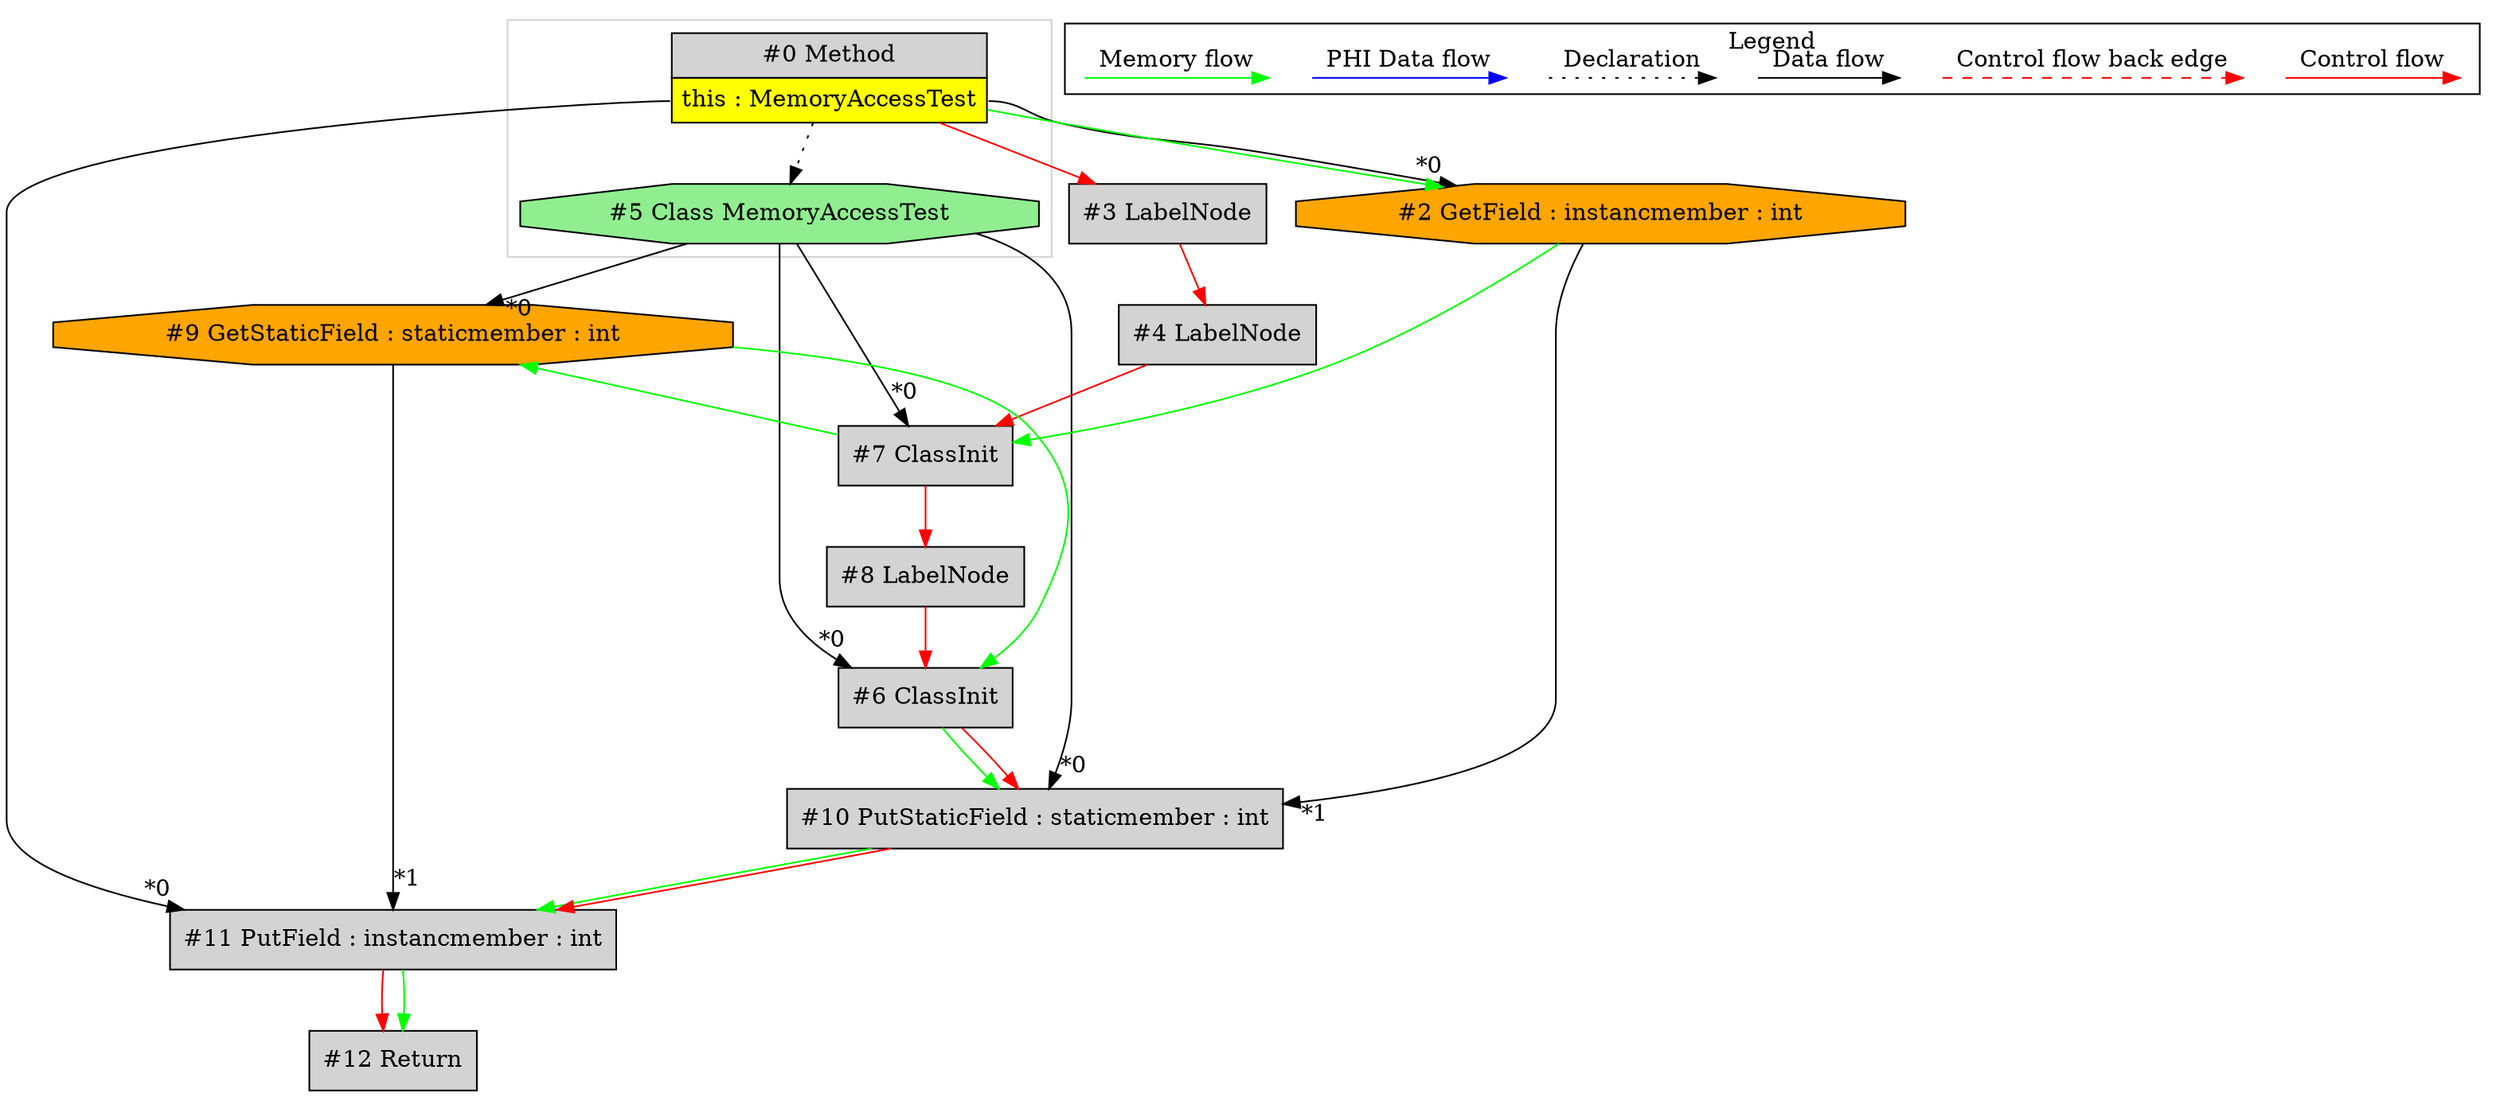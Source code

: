digraph {
 node0[margin="0", label=<<table border="0" cellborder="1" cellspacing="0" cellpadding="5"><tr><td colspan="1">#0 Method</td></tr><tr><td port="prj1" bgcolor="yellow">this : MemoryAccessTest</td></tr></table>>,shape=none, fillcolor=lightgrey, style=filled];
 node5[label="#5 Class MemoryAccessTest",shape=octagon, fillcolor=lightgreen, style=filled];
 node0 -> node5[style=dotted];
 node7[label="#7 ClassInit",shape=box, fillcolor=lightgrey, style=filled];
 node5 -> node7[headlabel="*0", labeldistance=2];
 node2 -> node7[labeldistance=2, color=green, constraint=false];
 node4 -> node7[labeldistance=2, color=red, fontcolor=red];
 node4[label="#4 LabelNode",shape=box, fillcolor=lightgrey, style=filled];
 node3 -> node4[labeldistance=2, color=red, fontcolor=red];
 node3[label="#3 LabelNode",shape=box, fillcolor=lightgrey, style=filled];
 node0 -> node3[labeldistance=2, color=red, fontcolor=red];
 node2[label="#2 GetField : instancmember : int",shape=octagon, fillcolor=orange, style=filled];
 node0:prj1 -> node2[headlabel="*0", labeldistance=2];
 node0 -> node2[labeldistance=2, color=green, constraint=false];
 node11[label="#11 PutField : instancmember : int",shape=box, fillcolor=lightgrey, style=filled];
 node0:prj1 -> node11[headlabel="*0", labeldistance=2];
 node9 -> node11[headlabel="*1", labeldistance=2];
 node10 -> node11[labeldistance=2, color=green, constraint=false];
 node10 -> node11[labeldistance=2, color=red, fontcolor=red];
 node10[label="#10 PutStaticField : staticmember : int",shape=box, fillcolor=lightgrey, style=filled];
 node5 -> node10[headlabel="*0", labeldistance=2];
 node2 -> node10[headlabel="*1", labeldistance=2];
 node6 -> node10[labeldistance=2, color=green, constraint=false];
 node6 -> node10[labeldistance=2, color=red, fontcolor=red];
 node6[label="#6 ClassInit",shape=box, fillcolor=lightgrey, style=filled];
 node5 -> node6[headlabel="*0", labeldistance=2];
 node9 -> node6[labeldistance=2, color=green, constraint=false];
 node8 -> node6[labeldistance=2, color=red, fontcolor=red];
 node8[label="#8 LabelNode",shape=box, fillcolor=lightgrey, style=filled];
 node7 -> node8[labeldistance=2, color=red, fontcolor=red];
 node9[label="#9 GetStaticField : staticmember : int",shape=octagon, fillcolor=orange, style=filled];
 node5 -> node9[headlabel="*0", labeldistance=2];
 node7 -> node9[labeldistance=2, color=green, constraint=false];
 node12[label="#12 Return",shape=box, fillcolor=lightgrey, style=filled];
 node11 -> node12[labeldistance=2, color=red, fontcolor=red];
 node11 -> node12[labeldistance=2, color=green, constraint=false];
 subgraph cluster_0 {
  color=lightgray;
  node0;
  node5;
 }
 subgraph cluster_000 {
  label = "Legend";
  node [shape=point]
  {
   rank=same;
   c0 [style = invis];
   c1 [style = invis];
   c2 [style = invis];
   c3 [style = invis];
   d0 [style = invis];
   d1 [style = invis];
   d2 [style = invis];
   d3 [style = invis];
   d4 [style = invis];
   d5 [style = invis];
   d6 [style = invis];
   d7 [style = invis];
  }
  c0 -> c1 [label="Control flow", style=solid, color=red]
  c2 -> c3 [label="Control flow back edge", style=dashed, color=red]
  d0 -> d1 [label="Data flow"]
  d2 -> d3 [label="Declaration", style=dotted]
  d4 -> d5 [label="PHI Data flow", color=blue]
  d6 -> d7 [label="Memory flow", color=green]
 }

}
